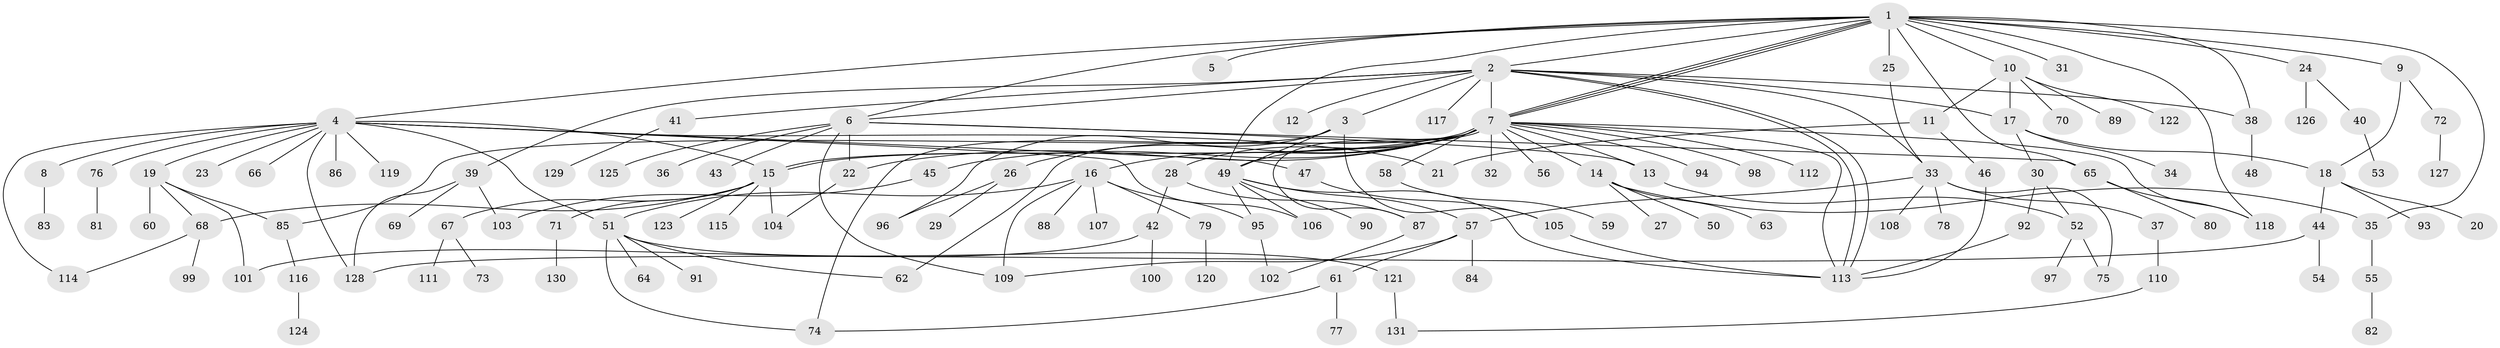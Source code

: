 // Generated by graph-tools (version 1.1) at 2025/14/03/09/25 04:14:44]
// undirected, 131 vertices, 179 edges
graph export_dot {
graph [start="1"]
  node [color=gray90,style=filled];
  1;
  2;
  3;
  4;
  5;
  6;
  7;
  8;
  9;
  10;
  11;
  12;
  13;
  14;
  15;
  16;
  17;
  18;
  19;
  20;
  21;
  22;
  23;
  24;
  25;
  26;
  27;
  28;
  29;
  30;
  31;
  32;
  33;
  34;
  35;
  36;
  37;
  38;
  39;
  40;
  41;
  42;
  43;
  44;
  45;
  46;
  47;
  48;
  49;
  50;
  51;
  52;
  53;
  54;
  55;
  56;
  57;
  58;
  59;
  60;
  61;
  62;
  63;
  64;
  65;
  66;
  67;
  68;
  69;
  70;
  71;
  72;
  73;
  74;
  75;
  76;
  77;
  78;
  79;
  80;
  81;
  82;
  83;
  84;
  85;
  86;
  87;
  88;
  89;
  90;
  91;
  92;
  93;
  94;
  95;
  96;
  97;
  98;
  99;
  100;
  101;
  102;
  103;
  104;
  105;
  106;
  107;
  108;
  109;
  110;
  111;
  112;
  113;
  114;
  115;
  116;
  117;
  118;
  119;
  120;
  121;
  122;
  123;
  124;
  125;
  126;
  127;
  128;
  129;
  130;
  131;
  1 -- 2;
  1 -- 4;
  1 -- 5;
  1 -- 6;
  1 -- 7;
  1 -- 7;
  1 -- 7;
  1 -- 9;
  1 -- 10;
  1 -- 24;
  1 -- 25;
  1 -- 31;
  1 -- 35;
  1 -- 38;
  1 -- 49;
  1 -- 65;
  1 -- 118;
  2 -- 3;
  2 -- 6;
  2 -- 7;
  2 -- 12;
  2 -- 17;
  2 -- 33;
  2 -- 38;
  2 -- 39;
  2 -- 41;
  2 -- 113;
  2 -- 113;
  2 -- 117;
  3 -- 49;
  3 -- 74;
  3 -- 96;
  3 -- 105;
  4 -- 8;
  4 -- 15;
  4 -- 19;
  4 -- 21;
  4 -- 23;
  4 -- 47;
  4 -- 51;
  4 -- 66;
  4 -- 76;
  4 -- 86;
  4 -- 106;
  4 -- 114;
  4 -- 119;
  4 -- 128;
  6 -- 13;
  6 -- 22;
  6 -- 36;
  6 -- 43;
  6 -- 65;
  6 -- 109;
  6 -- 125;
  7 -- 13;
  7 -- 14;
  7 -- 15;
  7 -- 15;
  7 -- 16;
  7 -- 22;
  7 -- 26;
  7 -- 28;
  7 -- 32;
  7 -- 45;
  7 -- 49;
  7 -- 56;
  7 -- 58;
  7 -- 62;
  7 -- 85;
  7 -- 87;
  7 -- 94;
  7 -- 98;
  7 -- 112;
  7 -- 113;
  7 -- 118;
  8 -- 83;
  9 -- 18;
  9 -- 72;
  10 -- 11;
  10 -- 17;
  10 -- 70;
  10 -- 89;
  10 -- 122;
  11 -- 21;
  11 -- 46;
  13 -- 52;
  14 -- 27;
  14 -- 35;
  14 -- 50;
  14 -- 63;
  15 -- 67;
  15 -- 68;
  15 -- 71;
  15 -- 104;
  15 -- 115;
  15 -- 123;
  16 -- 51;
  16 -- 79;
  16 -- 88;
  16 -- 95;
  16 -- 107;
  16 -- 109;
  17 -- 18;
  17 -- 30;
  17 -- 34;
  18 -- 20;
  18 -- 44;
  18 -- 93;
  19 -- 60;
  19 -- 68;
  19 -- 85;
  19 -- 101;
  22 -- 104;
  24 -- 40;
  24 -- 126;
  25 -- 33;
  26 -- 29;
  26 -- 96;
  28 -- 42;
  28 -- 87;
  30 -- 52;
  30 -- 92;
  33 -- 37;
  33 -- 57;
  33 -- 75;
  33 -- 78;
  33 -- 108;
  35 -- 55;
  37 -- 110;
  38 -- 48;
  39 -- 69;
  39 -- 103;
  39 -- 128;
  40 -- 53;
  41 -- 129;
  42 -- 100;
  42 -- 101;
  44 -- 54;
  44 -- 128;
  45 -- 103;
  46 -- 113;
  47 -- 105;
  49 -- 57;
  49 -- 90;
  49 -- 95;
  49 -- 106;
  49 -- 113;
  51 -- 62;
  51 -- 64;
  51 -- 74;
  51 -- 91;
  51 -- 121;
  52 -- 75;
  52 -- 97;
  55 -- 82;
  57 -- 61;
  57 -- 84;
  57 -- 109;
  58 -- 59;
  61 -- 74;
  61 -- 77;
  65 -- 80;
  65 -- 118;
  67 -- 73;
  67 -- 111;
  68 -- 99;
  68 -- 114;
  71 -- 130;
  72 -- 127;
  76 -- 81;
  79 -- 120;
  85 -- 116;
  87 -- 102;
  92 -- 113;
  95 -- 102;
  105 -- 113;
  110 -- 131;
  116 -- 124;
  121 -- 131;
}
